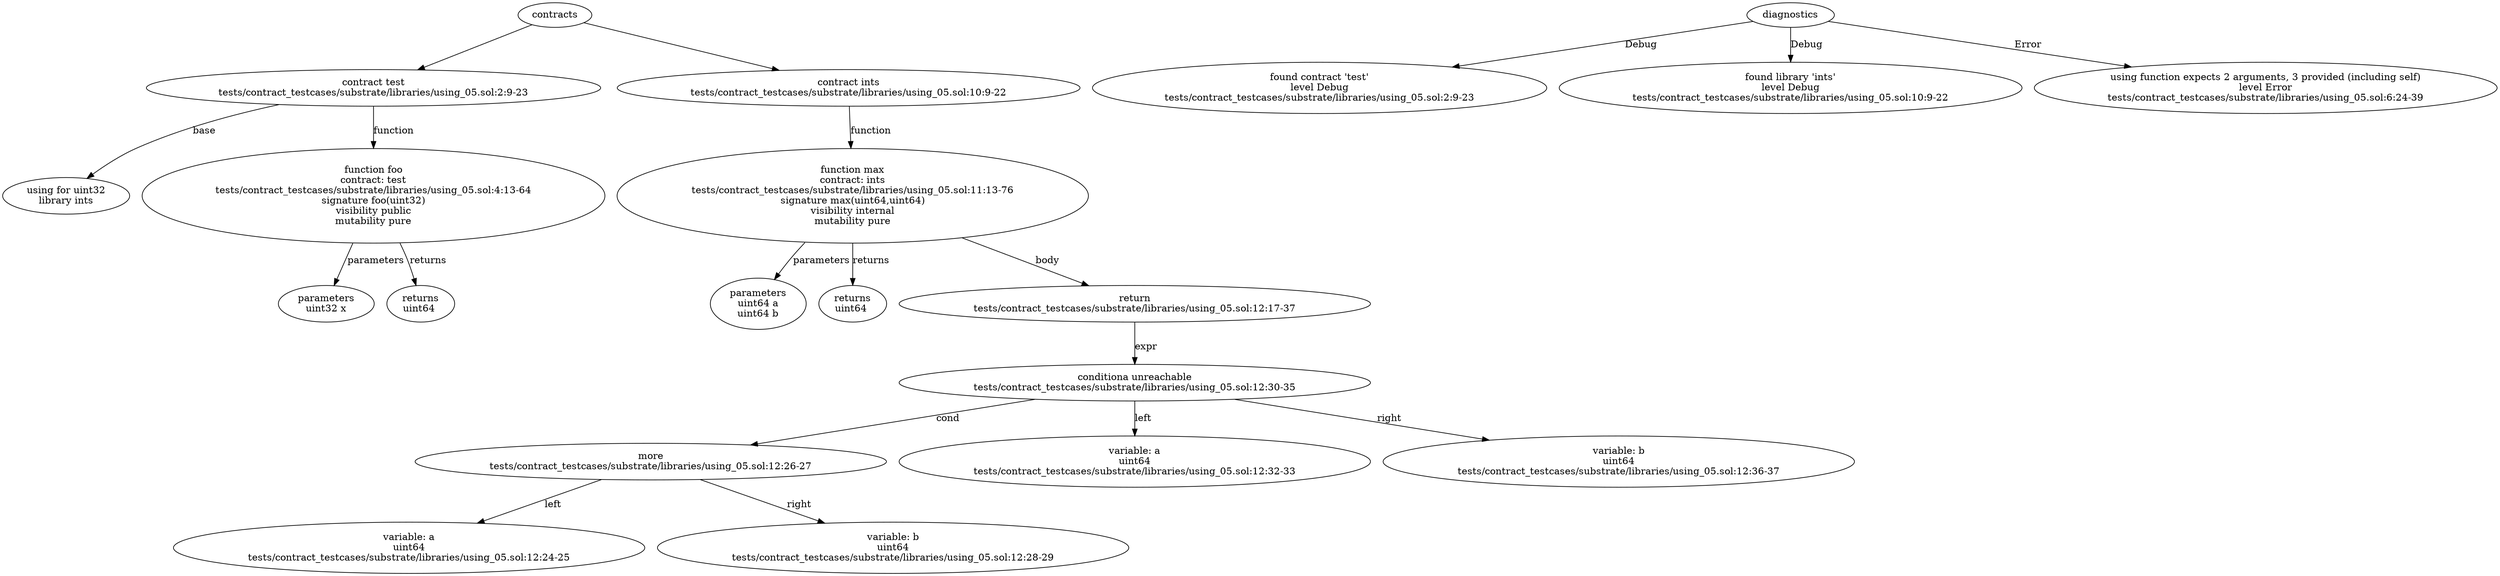 strict digraph "tests/contract_testcases/substrate/libraries/using_05.sol" {
	contract [label="contract test\ntests/contract_testcases/substrate/libraries/using_05.sol:2:9-23"]
	using [label="using for uint32\nlibrary ints"]
	foo [label="function foo\ncontract: test\ntests/contract_testcases/substrate/libraries/using_05.sol:4:13-64\nsignature foo(uint32)\nvisibility public\nmutability pure"]
	parameters [label="parameters\nuint32 x"]
	returns [label="returns\nuint64 "]
	contract_6 [label="contract ints\ntests/contract_testcases/substrate/libraries/using_05.sol:10:9-22"]
	max [label="function max\ncontract: ints\ntests/contract_testcases/substrate/libraries/using_05.sol:11:13-76\nsignature max(uint64,uint64)\nvisibility internal\nmutability pure"]
	parameters_8 [label="parameters\nuint64 a\nuint64 b"]
	returns_9 [label="returns\nuint64 "]
	return [label="return\ntests/contract_testcases/substrate/libraries/using_05.sol:12:17-37"]
	conditional [label="conditiona unreachable\ntests/contract_testcases/substrate/libraries/using_05.sol:12:30-35"]
	more [label="more\ntests/contract_testcases/substrate/libraries/using_05.sol:12:26-27"]
	variable [label="variable: a\nuint64\ntests/contract_testcases/substrate/libraries/using_05.sol:12:24-25"]
	variable_14 [label="variable: b\nuint64\ntests/contract_testcases/substrate/libraries/using_05.sol:12:28-29"]
	variable_15 [label="variable: a\nuint64\ntests/contract_testcases/substrate/libraries/using_05.sol:12:32-33"]
	variable_16 [label="variable: b\nuint64\ntests/contract_testcases/substrate/libraries/using_05.sol:12:36-37"]
	diagnostic [label="found contract 'test'\nlevel Debug\ntests/contract_testcases/substrate/libraries/using_05.sol:2:9-23"]
	diagnostic_19 [label="found library 'ints'\nlevel Debug\ntests/contract_testcases/substrate/libraries/using_05.sol:10:9-22"]
	diagnostic_20 [label="using function expects 2 arguments, 3 provided (including self)\nlevel Error\ntests/contract_testcases/substrate/libraries/using_05.sol:6:24-39"]
	contracts -> contract
	contract -> using [label="base"]
	contract -> foo [label="function"]
	foo -> parameters [label="parameters"]
	foo -> returns [label="returns"]
	contracts -> contract_6
	contract_6 -> max [label="function"]
	max -> parameters_8 [label="parameters"]
	max -> returns_9 [label="returns"]
	max -> return [label="body"]
	return -> conditional [label="expr"]
	conditional -> more [label="cond"]
	more -> variable [label="left"]
	more -> variable_14 [label="right"]
	conditional -> variable_15 [label="left"]
	conditional -> variable_16 [label="right"]
	diagnostics -> diagnostic [label="Debug"]
	diagnostics -> diagnostic_19 [label="Debug"]
	diagnostics -> diagnostic_20 [label="Error"]
}
